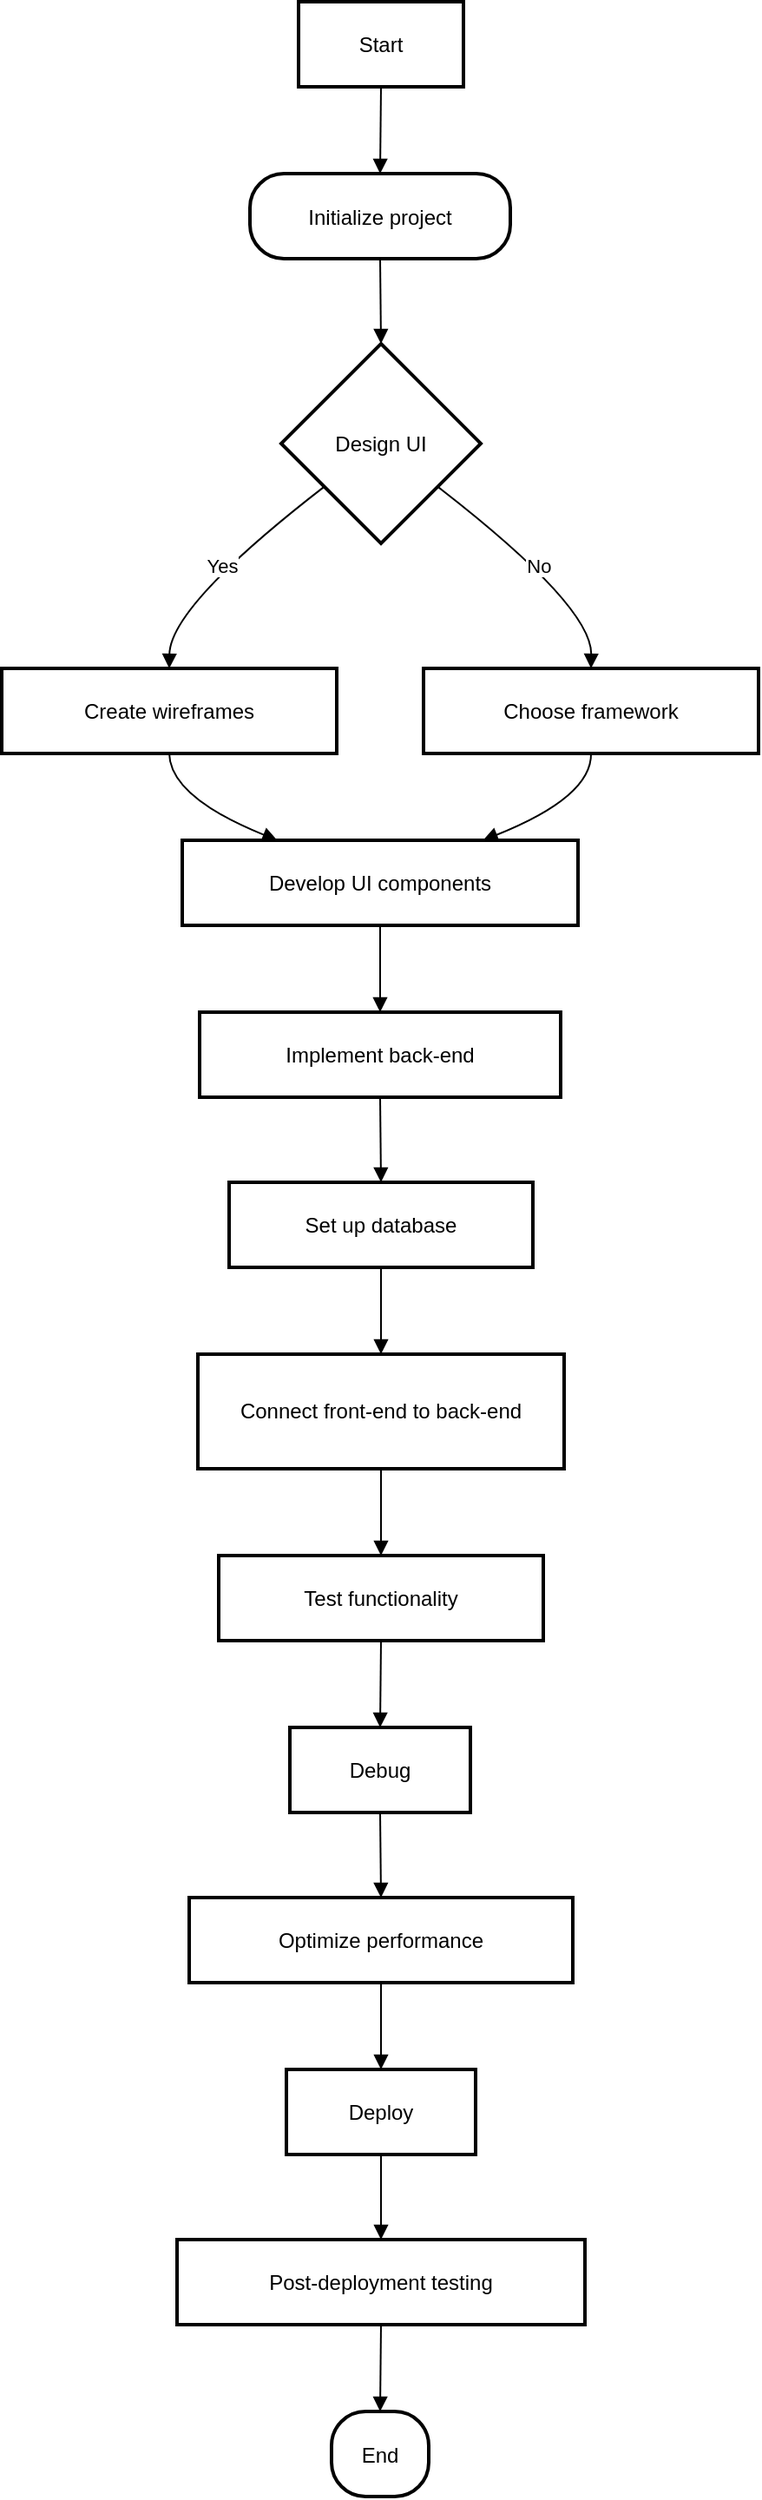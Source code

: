 <mxfile version="24.8.3">
  <diagram name="Page-1" id="LXFUpaxGSjsO3wq_qQyD">
    <mxGraphModel>
      <root>
        <mxCell id="0" />
        <mxCell id="1" parent="0" />
        <mxCell id="2" value="Start" style="whiteSpace=wrap;strokeWidth=2;" vertex="1" parent="1">
          <mxGeometry x="179" y="8" width="95" height="49" as="geometry" />
        </mxCell>
        <mxCell id="3" value="Initialize project" style="rounded=1;arcSize=40;strokeWidth=2" vertex="1" parent="1">
          <mxGeometry x="151" y="107" width="150" height="49" as="geometry" />
        </mxCell>
        <mxCell id="4" value="Design UI" style="rhombus;strokeWidth=2;whiteSpace=wrap;" vertex="1" parent="1">
          <mxGeometry x="169" y="205" width="115" height="115" as="geometry" />
        </mxCell>
        <mxCell id="5" value="Create wireframes" style="whiteSpace=wrap;strokeWidth=2;" vertex="1" parent="1">
          <mxGeometry x="8" y="392" width="193" height="49" as="geometry" />
        </mxCell>
        <mxCell id="6" value="Choose framework" style="whiteSpace=wrap;strokeWidth=2;" vertex="1" parent="1">
          <mxGeometry x="251" y="392" width="193" height="49" as="geometry" />
        </mxCell>
        <mxCell id="7" value="Develop UI components" style="whiteSpace=wrap;strokeWidth=2;" vertex="1" parent="1">
          <mxGeometry x="112" y="491" width="228" height="49" as="geometry" />
        </mxCell>
        <mxCell id="8" value="Implement back-end" style="whiteSpace=wrap;strokeWidth=2;" vertex="1" parent="1">
          <mxGeometry x="122" y="590" width="208" height="49" as="geometry" />
        </mxCell>
        <mxCell id="9" value="Set up database" style="whiteSpace=wrap;strokeWidth=2;" vertex="1" parent="1">
          <mxGeometry x="139" y="688" width="175" height="49" as="geometry" />
        </mxCell>
        <mxCell id="10" value="Connect front-end to back-end" style="whiteSpace=wrap;strokeWidth=2;" vertex="1" parent="1">
          <mxGeometry x="121" y="787" width="211" height="66" as="geometry" />
        </mxCell>
        <mxCell id="11" value="Test functionality" style="whiteSpace=wrap;strokeWidth=2;" vertex="1" parent="1">
          <mxGeometry x="133" y="903" width="187" height="49" as="geometry" />
        </mxCell>
        <mxCell id="12" value="Debug" style="whiteSpace=wrap;strokeWidth=2;" vertex="1" parent="1">
          <mxGeometry x="174" y="1002" width="104" height="49" as="geometry" />
        </mxCell>
        <mxCell id="13" value="Optimize performance" style="whiteSpace=wrap;strokeWidth=2;" vertex="1" parent="1">
          <mxGeometry x="116" y="1100" width="221" height="49" as="geometry" />
        </mxCell>
        <mxCell id="14" value="Deploy" style="whiteSpace=wrap;strokeWidth=2;" vertex="1" parent="1">
          <mxGeometry x="172" y="1199" width="109" height="49" as="geometry" />
        </mxCell>
        <mxCell id="15" value="Post-deployment testing" style="whiteSpace=wrap;strokeWidth=2;" vertex="1" parent="1">
          <mxGeometry x="109" y="1297" width="235" height="49" as="geometry" />
        </mxCell>
        <mxCell id="16" value="End" style="rounded=1;arcSize=40;strokeWidth=2" vertex="1" parent="1">
          <mxGeometry x="198" y="1396" width="56" height="49" as="geometry" />
        </mxCell>
        <mxCell id="17" value="" style="curved=1;startArrow=none;endArrow=block;exitX=0.5;exitY=0.99;entryX=0.5;entryY=-0.01;" edge="1" parent="1" source="2" target="3">
          <mxGeometry relative="1" as="geometry">
            <Array as="points" />
          </mxGeometry>
        </mxCell>
        <mxCell id="18" value="" style="curved=1;startArrow=none;endArrow=block;exitX=0.5;exitY=0.98;entryX=0.5;entryY=0;" edge="1" parent="1" source="3" target="4">
          <mxGeometry relative="1" as="geometry">
            <Array as="points" />
          </mxGeometry>
        </mxCell>
        <mxCell id="19" value="Yes" style="curved=1;startArrow=none;endArrow=block;exitX=0;exitY=0.88;entryX=0.5;entryY=0.01;" edge="1" parent="1" source="4" target="5">
          <mxGeometry relative="1" as="geometry">
            <Array as="points">
              <mxPoint x="105" y="356" />
            </Array>
          </mxGeometry>
        </mxCell>
        <mxCell id="20" value="No" style="curved=1;startArrow=none;endArrow=block;exitX=1;exitY=0.88;entryX=0.5;entryY=0.01;" edge="1" parent="1" source="4" target="6">
          <mxGeometry relative="1" as="geometry">
            <Array as="points">
              <mxPoint x="348" y="356" />
            </Array>
          </mxGeometry>
        </mxCell>
        <mxCell id="21" value="" style="curved=1;startArrow=none;endArrow=block;exitX=0.5;exitY=1;entryX=0.24;entryY=0;" edge="1" parent="1" source="5" target="7">
          <mxGeometry relative="1" as="geometry">
            <Array as="points">
              <mxPoint x="105" y="466" />
            </Array>
          </mxGeometry>
        </mxCell>
        <mxCell id="22" value="" style="curved=1;startArrow=none;endArrow=block;exitX=0.5;exitY=1;entryX=0.76;entryY=0;" edge="1" parent="1" source="6" target="7">
          <mxGeometry relative="1" as="geometry">
            <Array as="points">
              <mxPoint x="348" y="466" />
            </Array>
          </mxGeometry>
        </mxCell>
        <mxCell id="23" value="" style="curved=1;startArrow=none;endArrow=block;exitX=0.5;exitY=0.99;entryX=0.5;entryY=-0.01;" edge="1" parent="1" source="7" target="8">
          <mxGeometry relative="1" as="geometry">
            <Array as="points" />
          </mxGeometry>
        </mxCell>
        <mxCell id="24" value="" style="curved=1;startArrow=none;endArrow=block;exitX=0.5;exitY=0.98;entryX=0.5;entryY=0;" edge="1" parent="1" source="8" target="9">
          <mxGeometry relative="1" as="geometry">
            <Array as="points" />
          </mxGeometry>
        </mxCell>
        <mxCell id="25" value="" style="curved=1;startArrow=none;endArrow=block;exitX=0.5;exitY=0.99;entryX=0.5;entryY=0;" edge="1" parent="1" source="9" target="10">
          <mxGeometry relative="1" as="geometry">
            <Array as="points" />
          </mxGeometry>
        </mxCell>
        <mxCell id="26" value="" style="curved=1;startArrow=none;endArrow=block;exitX=0.5;exitY=1;entryX=0.5;entryY=0;" edge="1" parent="1" source="10" target="11">
          <mxGeometry relative="1" as="geometry">
            <Array as="points" />
          </mxGeometry>
        </mxCell>
        <mxCell id="27" value="" style="curved=1;startArrow=none;endArrow=block;exitX=0.5;exitY=0.99;entryX=0.5;entryY=-0.01;" edge="1" parent="1" source="11" target="12">
          <mxGeometry relative="1" as="geometry">
            <Array as="points" />
          </mxGeometry>
        </mxCell>
        <mxCell id="28" value="" style="curved=1;startArrow=none;endArrow=block;exitX=0.5;exitY=0.98;entryX=0.5;entryY=0;" edge="1" parent="1" source="12" target="13">
          <mxGeometry relative="1" as="geometry">
            <Array as="points" />
          </mxGeometry>
        </mxCell>
        <mxCell id="29" value="" style="curved=1;startArrow=none;endArrow=block;exitX=0.5;exitY=0.99;entryX=0.5;entryY=-0.01;" edge="1" parent="1" source="13" target="14">
          <mxGeometry relative="1" as="geometry">
            <Array as="points" />
          </mxGeometry>
        </mxCell>
        <mxCell id="30" value="" style="curved=1;startArrow=none;endArrow=block;exitX=0.5;exitY=0.99;entryX=0.5;entryY=0.01;" edge="1" parent="1" source="14" target="15">
          <mxGeometry relative="1" as="geometry">
            <Array as="points" />
          </mxGeometry>
        </mxCell>
        <mxCell id="31" value="" style="curved=1;startArrow=none;endArrow=block;exitX=0.5;exitY=1;entryX=0.5;entryY=0;" edge="1" parent="1" source="15" target="16">
          <mxGeometry relative="1" as="geometry">
            <Array as="points" />
          </mxGeometry>
        </mxCell>
      </root>
    </mxGraphModel>
  </diagram>
</mxfile>
